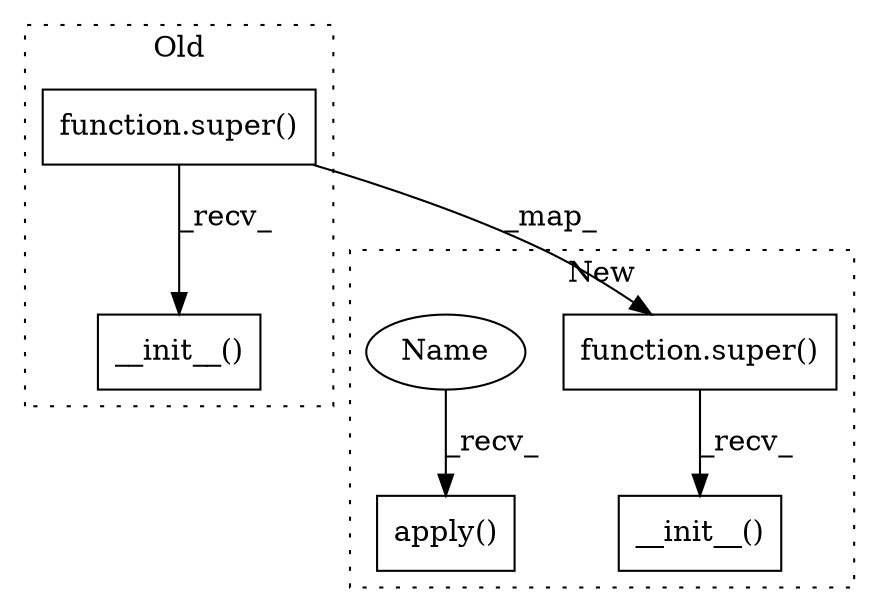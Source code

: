 digraph G {
subgraph cluster0 {
1 [label="__init__()" a="75" s="587" l="27" shape="box"];
4 [label="function.super()" a="75" s="587,602" l="6,1" shape="box"];
label = "Old";
style="dotted";
}
subgraph cluster1 {
2 [label="apply()" a="75" s="1113,1141" l="11,1" shape="box"];
3 [label="function.super()" a="75" s="561,576" l="6,1" shape="box"];
5 [label="__init__()" a="75" s="561,602" l="26,1" shape="box"];
6 [label="Name" a="87" s="1113" l="4" shape="ellipse"];
label = "New";
style="dotted";
}
3 -> 5 [label="_recv_"];
4 -> 3 [label="_map_"];
4 -> 1 [label="_recv_"];
6 -> 2 [label="_recv_"];
}